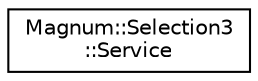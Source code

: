 digraph "圖形化之類別階層"
{
  edge [fontname="Helvetica",fontsize="10",labelfontname="Helvetica",labelfontsize="10"];
  node [fontname="Helvetica",fontsize="10",shape=record];
  rankdir="LR";
  Node1 [label="Magnum::Selection3\l::Service",height=0.2,width=0.4,color="black", fillcolor="white", style="filled",URL="$struct_magnum_1_1_selection3_1_1_service.html"];
}
